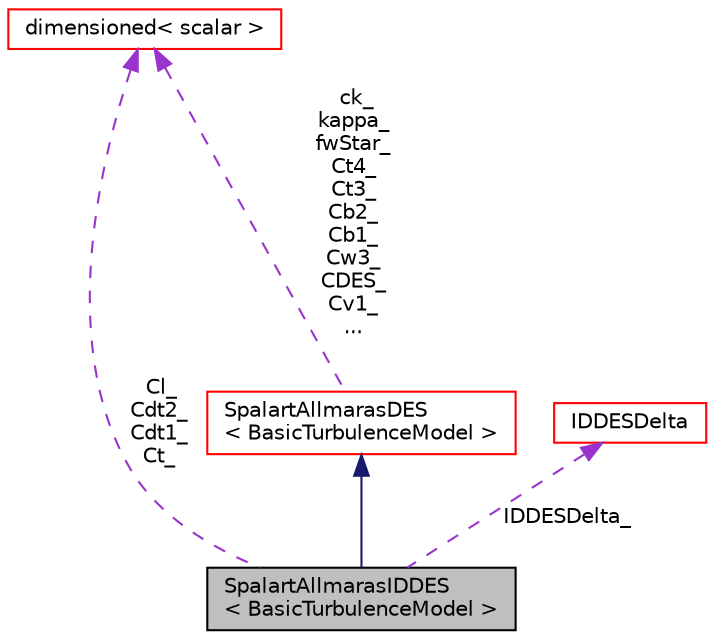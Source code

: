 digraph "SpalartAllmarasIDDES&lt; BasicTurbulenceModel &gt;"
{
  bgcolor="transparent";
  edge [fontname="Helvetica",fontsize="10",labelfontname="Helvetica",labelfontsize="10"];
  node [fontname="Helvetica",fontsize="10",shape=record];
  Node1 [label="SpalartAllmarasIDDES\l\< BasicTurbulenceModel \>",height=0.2,width=0.4,color="black", fillcolor="grey75", style="filled" fontcolor="black"];
  Node2 -> Node1 [dir="back",color="midnightblue",fontsize="10",style="solid",fontname="Helvetica"];
  Node2 [label="SpalartAllmarasDES\l\< BasicTurbulenceModel \>",height=0.2,width=0.4,color="red",URL="$classFoam_1_1LESModels_1_1SpalartAllmarasDES.html",tooltip="SpalartAllmarasDES DES turbulence model for incompressible and compressible flows. "];
  Node3 -> Node2 [dir="back",color="darkorchid3",fontsize="10",style="dashed",label=" ck_\nkappa_\nfwStar_\nCt4_\nCt3_\nCb2_\nCb1_\nCw3_\nCDES_\nCv1_\n..." ,fontname="Helvetica"];
  Node3 [label="dimensioned\< scalar \>",height=0.2,width=0.4,color="red",URL="$classFoam_1_1dimensioned.html"];
  Node3 -> Node1 [dir="back",color="darkorchid3",fontsize="10",style="dashed",label=" Cl_\nCdt2_\nCdt1_\nCt_" ,fontname="Helvetica"];
  Node4 -> Node1 [dir="back",color="darkorchid3",fontsize="10",style="dashed",label=" IDDESDelta_" ,fontname="Helvetica"];
  Node4 [label="IDDESDelta",height=0.2,width=0.4,color="red",URL="$classFoam_1_1LESModels_1_1IDDESDelta.html"];
}
